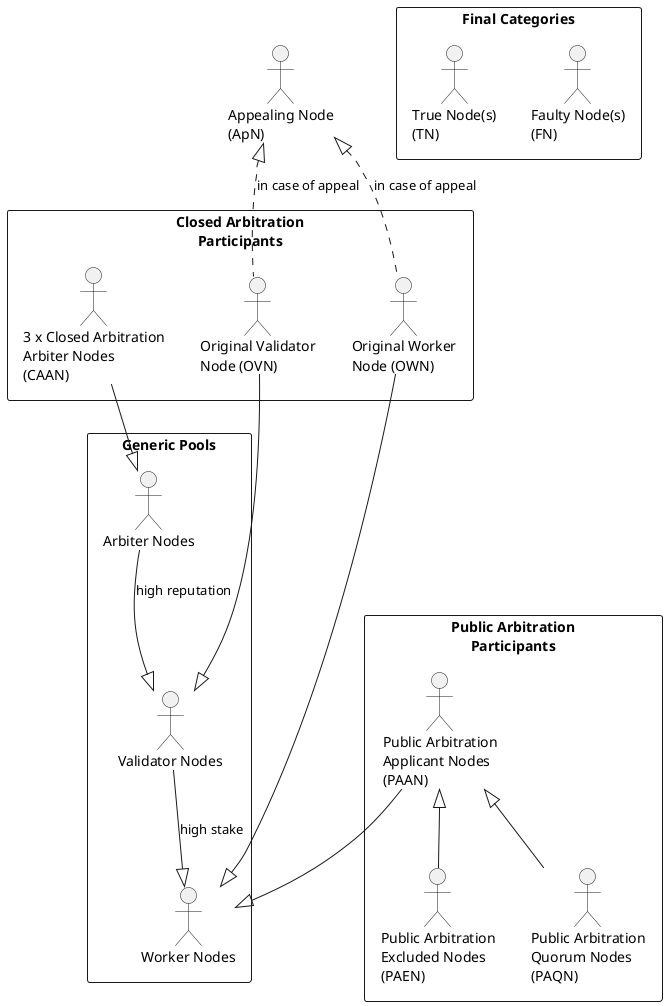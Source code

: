 @startuml
rectangle "Generic Pools" {
  actor :Worker Nodes: as workers
  actor :Validator Nodes: as validators
  actor :Arbiter Nodes: as arbiters

  validators --|> workers: high stake
  arbiters --|> validators: high reputation
}

rectangle "Closed Arbitration\nParticipants" {
  actor :Original Worker\nNode (OWN): as own
  actor :Original Validator\nNode (OVN): as ovn
  actor :3 x Closed Arbitration\nArbiter Nodes\n(CAAN): as caan
}

actor :Appealing Node\n(ApN): as apn

rectangle "Public Arbitration\nParticipants" {
  actor :Public Arbitration\nApplicant Nodes\n(PAAN): as paan
  actor :Public Arbitration\nQuorum Nodes\n(PAQN): as paqn
  actor :Public Arbitration\nExcluded Nodes\n(PAEN): as paen
}

rectangle "Final Categories" {
  actor :Faulty Node(s)\n(FN): as fn
  actor :True Node(s)\n(TN): as tn
}

own --|> workers
ovn --|> validators
caan --|> arbiters
paan --|> workers

paan <|-- paqn
paan <|-- paen

apn <|.. own: in case of appeal
apn <|.. ovn: in case of appeal

'fn <|.. own
'fn <|.. ovn
'fn <|.. caan
'fn <|.. paqn: <25%

'tn <|.. own
'tn <|.. ovn
'tn <|.. caan
'tn <|.. paqn: >75%
@enduml
